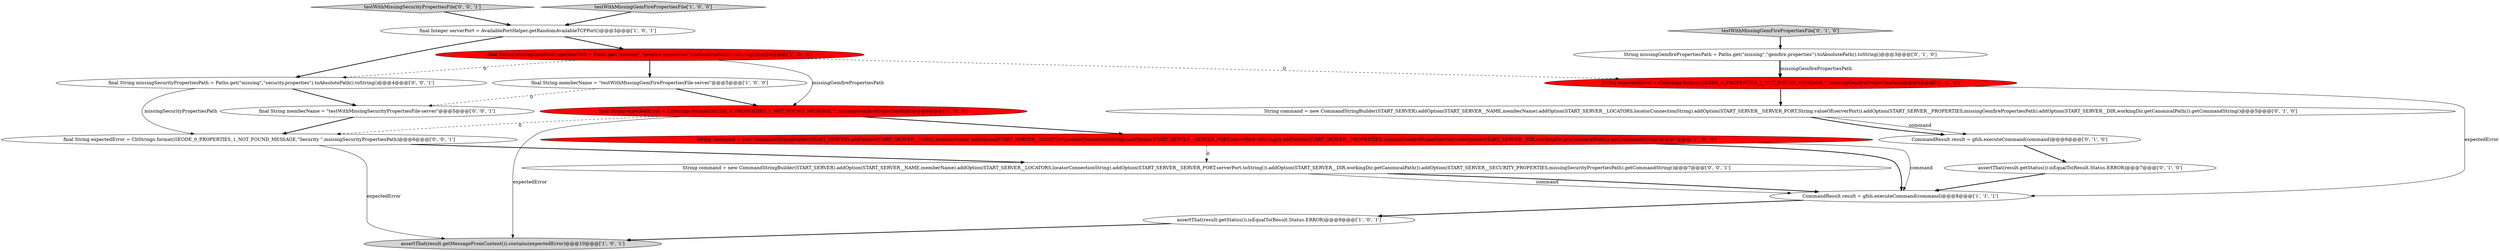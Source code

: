 digraph {
19 [style = filled, label = "testWithMissingSecurityPropertiesFile['0', '0', '1']", fillcolor = lightgray, shape = diamond image = "AAA0AAABBB3BBB"];
2 [style = filled, label = "assertThat(result.getStatus()).isEqualTo(Result.Status.ERROR)@@@9@@@['1', '0', '1']", fillcolor = white, shape = ellipse image = "AAA0AAABBB1BBB"];
11 [style = filled, label = "String command = new CommandStringBuilder(START_SERVER).addOption(START_SERVER__NAME,memberName).addOption(START_SERVER__LOCATORS,locatorConnectionString).addOption(START_SERVER__SERVER_PORT,String.valueOf(serverPort)).addOption(START_SERVER__PROPERTIES,missingGemfirePropertiesPath).addOption(START_SERVER__DIR,workingDir.getCanonicalPath()).getCommandString()@@@5@@@['0', '1', '0']", fillcolor = white, shape = ellipse image = "AAA0AAABBB2BBB"];
4 [style = filled, label = "assertThat(result.getMessageFromContent()).contains(expectedError)@@@10@@@['1', '0', '1']", fillcolor = lightgray, shape = ellipse image = "AAA0AAABBB1BBB"];
6 [style = filled, label = "final Integer serverPort = AvailablePortHelper.getRandomAvailableTCPPort()@@@3@@@['1', '0', '1']", fillcolor = white, shape = ellipse image = "AAA0AAABBB1BBB"];
16 [style = filled, label = "final String memberName = \"testWithMissingSecurityPropertiesFile-server\"@@@5@@@['0', '0', '1']", fillcolor = white, shape = ellipse image = "AAA0AAABBB3BBB"];
14 [style = filled, label = "String missingGemfirePropertiesPath = Paths.get(\"missing\",\"gemfire.properties\").toAbsolutePath().toString()@@@3@@@['0', '1', '0']", fillcolor = white, shape = ellipse image = "AAA0AAABBB2BBB"];
3 [style = filled, label = "final String expectedError = CliStrings.format(GEODE_0_PROPERTIES_1_NOT_FOUND_MESSAGE,\"\",missingGemfirePropertiesPath)@@@6@@@['1', '0', '0']", fillcolor = red, shape = ellipse image = "AAA1AAABBB1BBB"];
18 [style = filled, label = "String command = new CommandStringBuilder(START_SERVER).addOption(START_SERVER__NAME,memberName).addOption(START_SERVER__LOCATORS,locatorConnectionString).addOption(START_SERVER__SERVER_PORT,serverPort.toString()).addOption(START_SERVER__DIR,workingDir.getCanonicalPath()).addOption(START_SERVER__SECURITY_PROPERTIES,missingSecurityPropertiesPath).getCommandString()@@@7@@@['0', '0', '1']", fillcolor = white, shape = ellipse image = "AAA0AAABBB3BBB"];
8 [style = filled, label = "String command = new CommandStringBuilder(START_SERVER).addOption(START_SERVER__NAME,memberName).addOption(START_SERVER__LOCATORS,locatorConnectionString).addOption(START_SERVER__SERVER_PORT,serverPort.toString()).addOption(START_SERVER__PROPERTIES,missingGemfirePropertiesPath).addOption(START_SERVER__DIR,workingDir.getCanonicalPath()).getCommandString()@@@7@@@['1', '0', '0']", fillcolor = red, shape = ellipse image = "AAA1AAABBB1BBB"];
12 [style = filled, label = "String expectedError = CliStrings.format(GEODE_0_PROPERTIES_1_NOT_FOUND_MESSAGE,\"\",missingGemfirePropertiesPath)@@@4@@@['0', '1', '0']", fillcolor = red, shape = ellipse image = "AAA1AAABBB2BBB"];
15 [style = filled, label = "final String expectedError = CliStrings.format(GEODE_0_PROPERTIES_1_NOT_FOUND_MESSAGE,\"Security \",missingSecurityPropertiesPath)@@@6@@@['0', '0', '1']", fillcolor = white, shape = ellipse image = "AAA0AAABBB3BBB"];
10 [style = filled, label = "assertThat(result.getStatus()).isEqualTo(Result.Status.ERROR)@@@7@@@['0', '1', '0']", fillcolor = white, shape = ellipse image = "AAA0AAABBB2BBB"];
13 [style = filled, label = "CommandResult result = gfsh.executeCommand(command)@@@6@@@['0', '1', '0']", fillcolor = white, shape = ellipse image = "AAA0AAABBB2BBB"];
17 [style = filled, label = "final String missingSecurityPropertiesPath = Paths.get(\"missing\",\"security.properties\").toAbsolutePath().toString()@@@4@@@['0', '0', '1']", fillcolor = white, shape = ellipse image = "AAA0AAABBB3BBB"];
1 [style = filled, label = "final String memberName = \"testWithMissingGemFirePropertiesFile-server\"@@@5@@@['1', '0', '0']", fillcolor = white, shape = ellipse image = "AAA0AAABBB1BBB"];
7 [style = filled, label = "final String missingGemfirePropertiesPath = Paths.get(\"missing\",\"gemfire.properties\").toAbsolutePath().toString()@@@4@@@['1', '0', '0']", fillcolor = red, shape = ellipse image = "AAA1AAABBB1BBB"];
9 [style = filled, label = "testWithMissingGemFirePropertiesFile['0', '1', '0']", fillcolor = lightgray, shape = diamond image = "AAA0AAABBB2BBB"];
0 [style = filled, label = "CommandResult result = gfsh.executeCommand(command)@@@8@@@['1', '1', '1']", fillcolor = white, shape = ellipse image = "AAA0AAABBB1BBB"];
5 [style = filled, label = "testWithMissingGemFirePropertiesFile['1', '0', '0']", fillcolor = lightgray, shape = diamond image = "AAA0AAABBB1BBB"];
6->17 [style = bold, label=""];
13->10 [style = bold, label=""];
16->15 [style = bold, label=""];
7->1 [style = bold, label=""];
7->17 [style = dashed, label="0"];
11->13 [style = solid, label="command"];
0->2 [style = bold, label=""];
12->11 [style = bold, label=""];
1->3 [style = bold, label=""];
8->0 [style = solid, label="command"];
15->4 [style = solid, label="expectedError"];
19->6 [style = bold, label=""];
2->4 [style = bold, label=""];
15->18 [style = bold, label=""];
14->12 [style = solid, label="missingGemfirePropertiesPath"];
12->0 [style = solid, label="expectedError"];
8->0 [style = bold, label=""];
5->6 [style = bold, label=""];
1->16 [style = dashed, label="0"];
3->8 [style = bold, label=""];
14->12 [style = bold, label=""];
10->0 [style = bold, label=""];
11->13 [style = bold, label=""];
17->15 [style = solid, label="missingSecurityPropertiesPath"];
9->14 [style = bold, label=""];
7->12 [style = dashed, label="0"];
3->4 [style = solid, label="expectedError"];
3->15 [style = dashed, label="0"];
8->18 [style = dashed, label="0"];
7->3 [style = solid, label="missingGemfirePropertiesPath"];
6->7 [style = bold, label=""];
18->0 [style = solid, label="command"];
18->0 [style = bold, label=""];
17->16 [style = bold, label=""];
}
